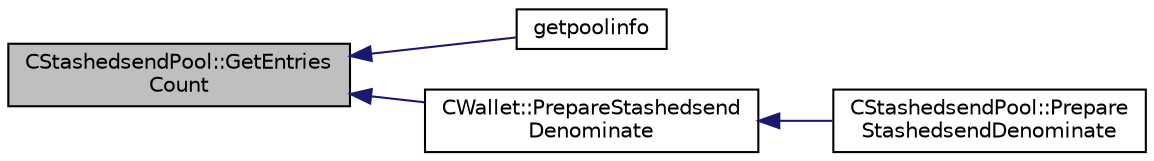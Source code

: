 digraph "CStashedsendPool::GetEntriesCount"
{
  edge [fontname="Helvetica",fontsize="10",labelfontname="Helvetica",labelfontsize="10"];
  node [fontname="Helvetica",fontsize="10",shape=record];
  rankdir="LR";
  Node148 [label="CStashedsendPool::GetEntries\lCount",height=0.2,width=0.4,color="black", fillcolor="grey75", style="filled", fontcolor="black"];
  Node148 -> Node149 [dir="back",color="midnightblue",fontsize="10",style="solid",fontname="Helvetica"];
  Node149 [label="getpoolinfo",height=0.2,width=0.4,color="black", fillcolor="white", style="filled",URL="$d5/d6b/rpcstashedsend_8cpp.html#aea4471c128eb07bb1b70b4344ac38564"];
  Node148 -> Node150 [dir="back",color="midnightblue",fontsize="10",style="solid",fontname="Helvetica"];
  Node150 [label="CWallet::PrepareStashedsend\lDenominate",height=0.2,width=0.4,color="black", fillcolor="white", style="filled",URL="$d2/de5/class_c_wallet.html#ae7ce44a23e6cb716ea05783c04de197e"];
  Node150 -> Node151 [dir="back",color="midnightblue",fontsize="10",style="solid",fontname="Helvetica"];
  Node151 [label="CStashedsendPool::Prepare\lStashedsendDenominate",height=0.2,width=0.4,color="black", fillcolor="white", style="filled",URL="$dd/d8a/class_c_stashedsend_pool.html#a125ef6c48d0e9f662b5f225266afa2bc"];
}
